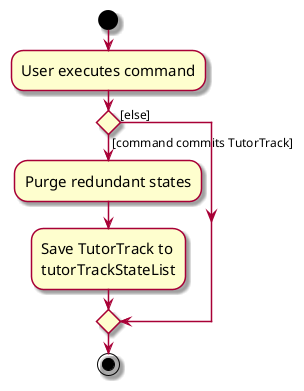 @startuml
skin rose
skinparam ActivityFontSize 15
skinparam ArrowFontSize 12
start
:User executes command;

'Since the beta syntax does not support placing the condition outside the
'diamond we place it as the true branch instead.

if () then ([command commits TutorTrack])
    :Purge redundant states;
    :Save TutorTrack to
    tutorTrackStateList;
else ([else])
endif
stop
@enduml
